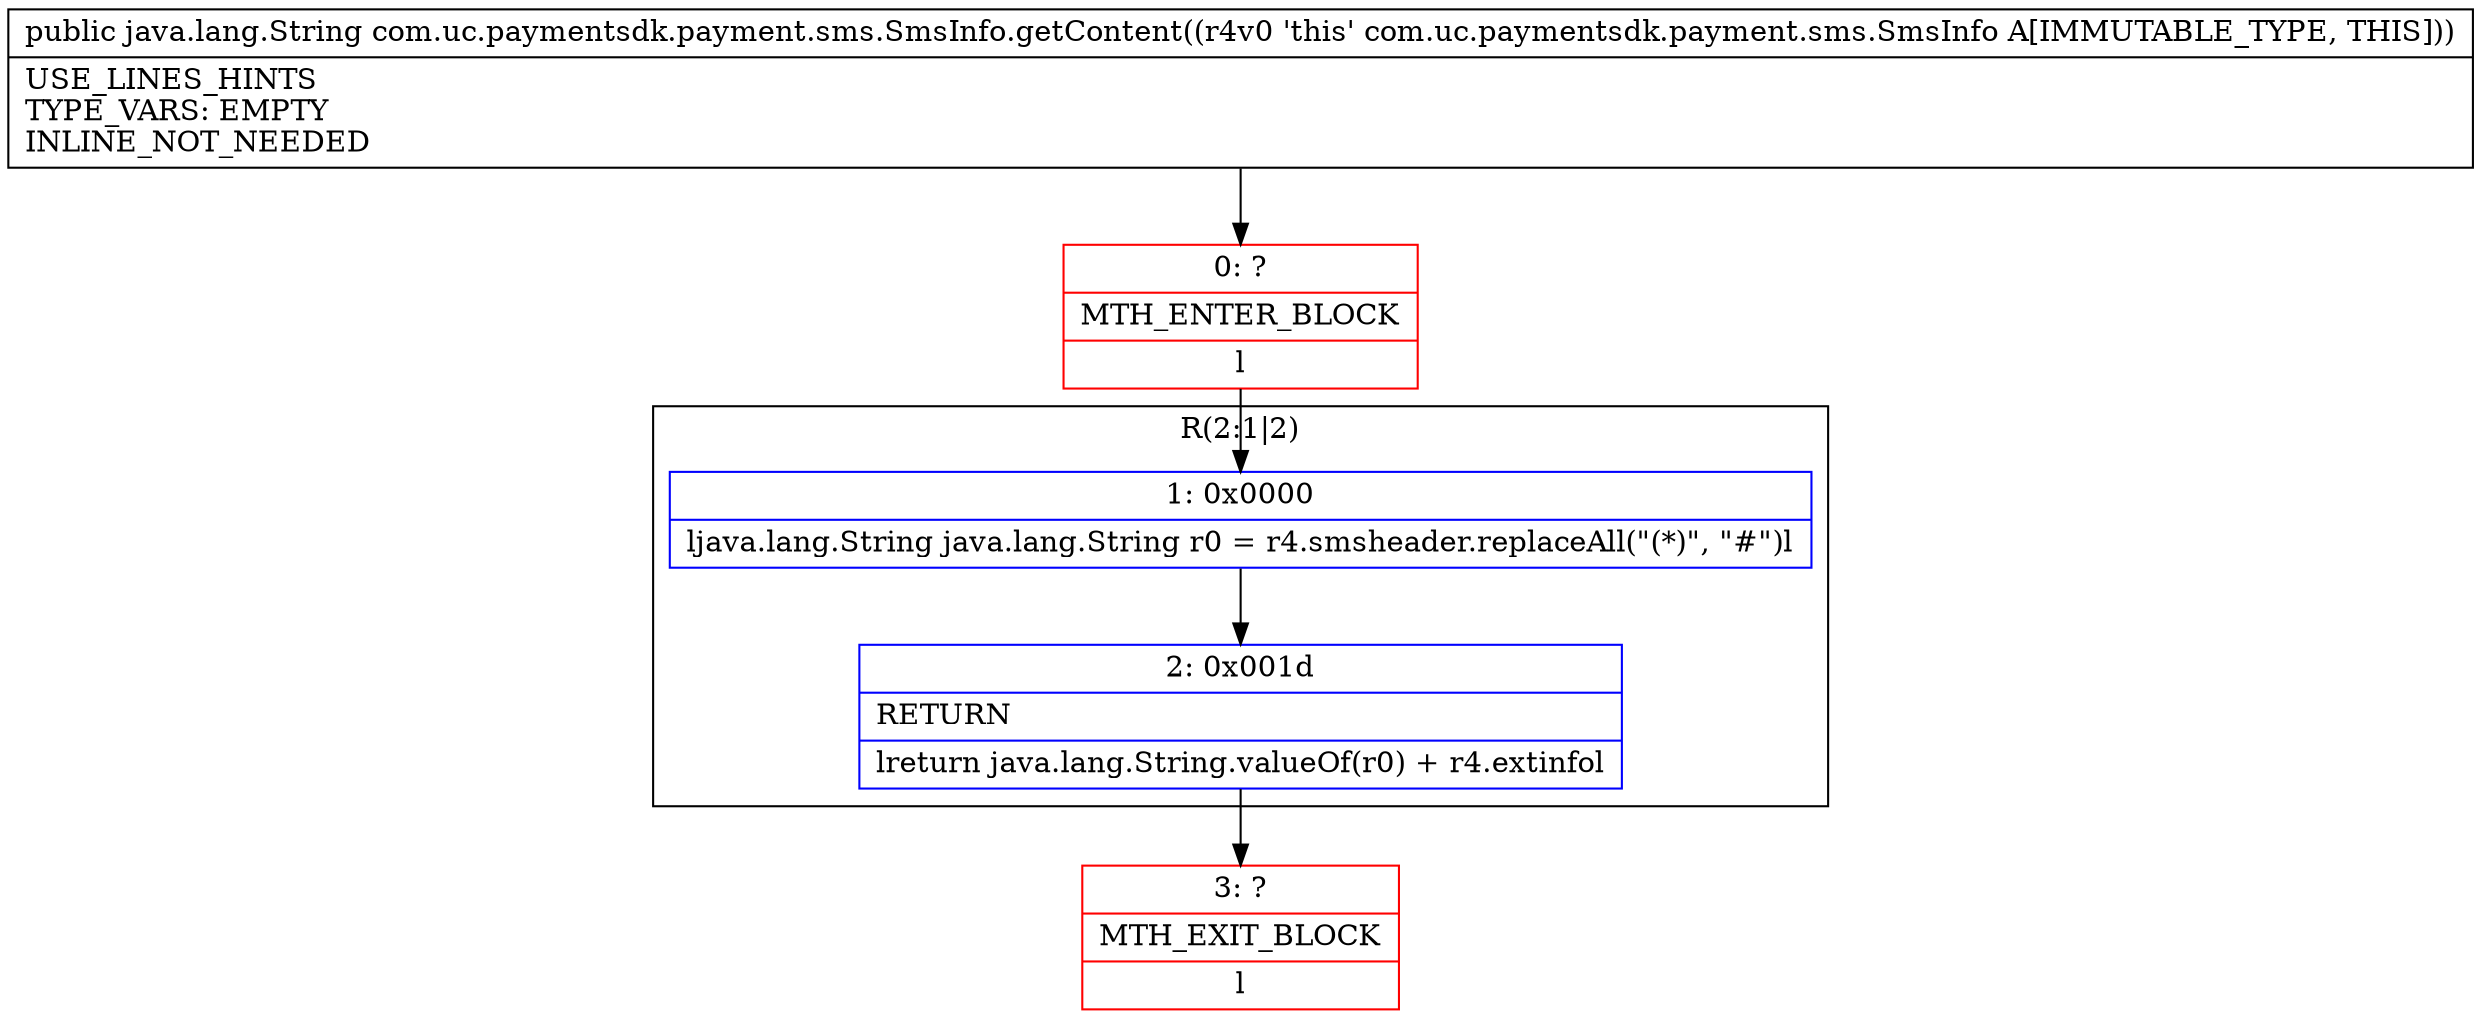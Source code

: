 digraph "CFG forcom.uc.paymentsdk.payment.sms.SmsInfo.getContent()Ljava\/lang\/String;" {
subgraph cluster_Region_1463240651 {
label = "R(2:1|2)";
node [shape=record,color=blue];
Node_1 [shape=record,label="{1\:\ 0x0000|ljava.lang.String java.lang.String r0 = r4.smsheader.replaceAll(\"(*)\", \"#\")l}"];
Node_2 [shape=record,label="{2\:\ 0x001d|RETURN\l|lreturn java.lang.String.valueOf(r0) + r4.extinfol}"];
}
Node_0 [shape=record,color=red,label="{0\:\ ?|MTH_ENTER_BLOCK\l|l}"];
Node_3 [shape=record,color=red,label="{3\:\ ?|MTH_EXIT_BLOCK\l|l}"];
MethodNode[shape=record,label="{public java.lang.String com.uc.paymentsdk.payment.sms.SmsInfo.getContent((r4v0 'this' com.uc.paymentsdk.payment.sms.SmsInfo A[IMMUTABLE_TYPE, THIS]))  | USE_LINES_HINTS\lTYPE_VARS: EMPTY\lINLINE_NOT_NEEDED\l}"];
MethodNode -> Node_0;
Node_1 -> Node_2;
Node_2 -> Node_3;
Node_0 -> Node_1;
}

